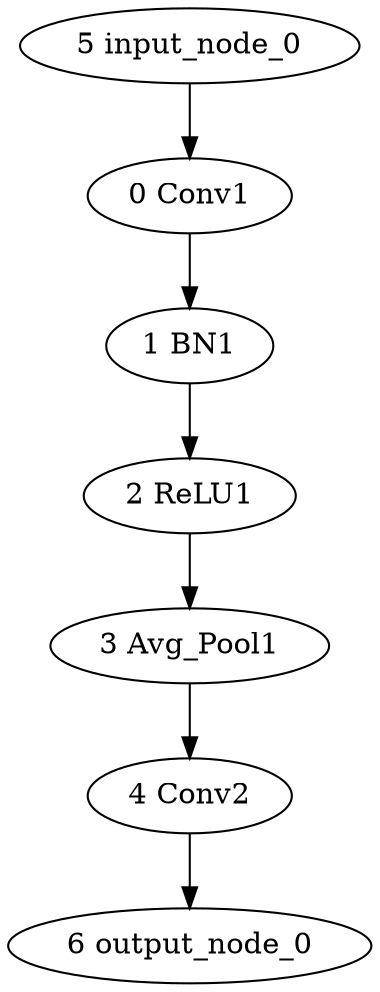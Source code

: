strict digraph  {
"0 Conv1" [id=0, type=Conv];
"1 BN1" [id=1, type=BatchNormalization];
"2 ReLU1" [id=2, type=Relu];
"3 Avg_Pool1" [id=3, type=GlobalAveragePool];
"4 Conv2" [id=4, type=Conv];
"5 input_node_0" [id=5, type=nncf_model_input];
"6 output_node_0" [id=6, type=nncf_model_output];
"0 Conv1" -> "1 BN1";
"1 BN1" -> "2 ReLU1";
"2 ReLU1" -> "3 Avg_Pool1";
"3 Avg_Pool1" -> "4 Conv2";
"4 Conv2" -> "6 output_node_0";
"5 input_node_0" -> "0 Conv1";
}
